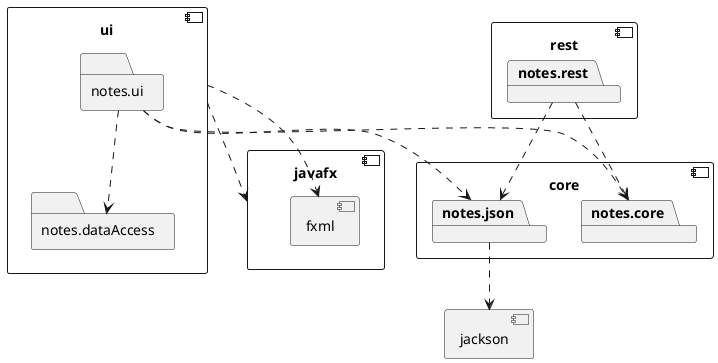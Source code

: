 @startuml architecture.puml

component core {
	package notes.core
	package notes.json
}

component jackson {
}

notes.json ..> jackson

component ui {
 	folder notes.ui
    folder notes.dataAccess
}

notes.ui ..> notes.core
notes.ui ..> notes.json

component javafx {
 	component fxml {
 	}
}

ui ..> javafx
ui ..> fxml
notes.ui ..> notes.dataAccess


component rest {
	package notes.rest
}

notes.rest ..> notes.core

notes.rest ..> notes.json

@enduml
